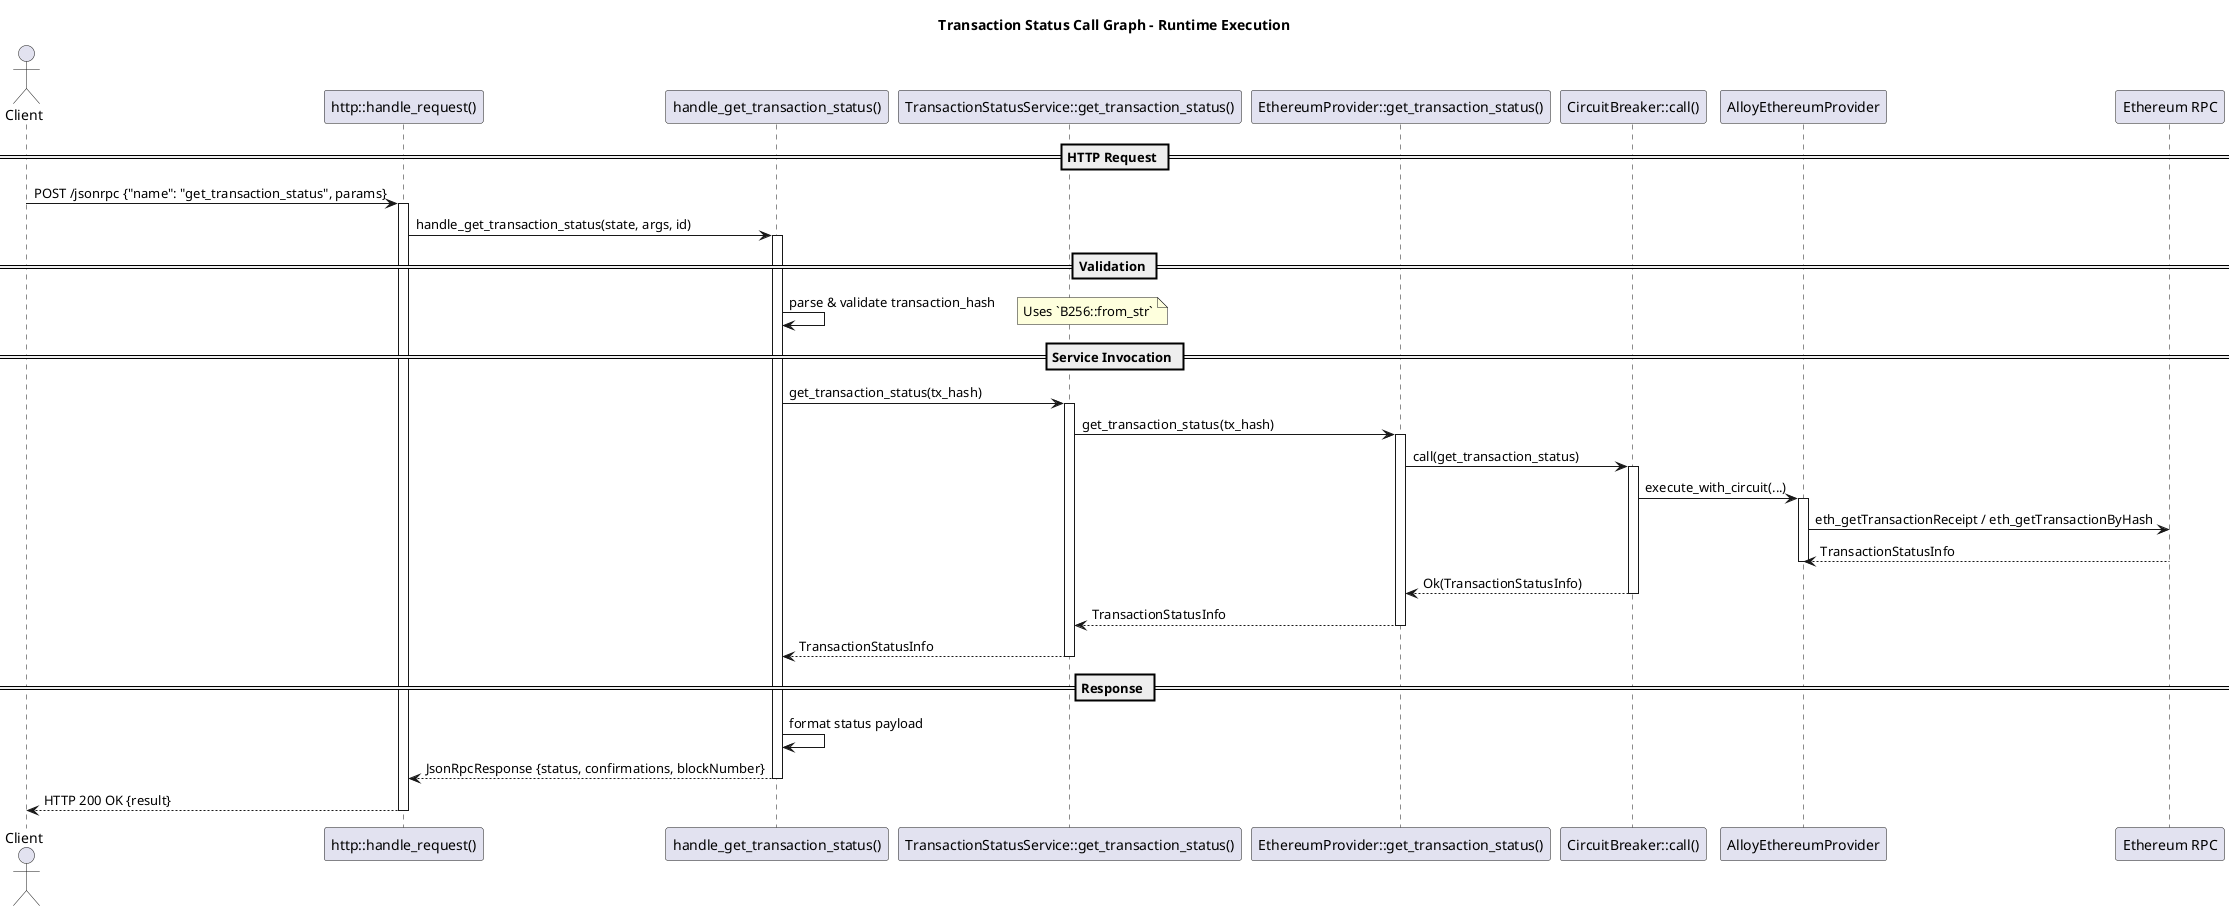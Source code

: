 @startuml transaction_status_call_graph
title Transaction Status Call Graph - Runtime Execution

actor Client
participant "http::handle_request()" as http_handler
participant "handle_get_transaction_status()" as status_handler
participant "TransactionStatusService::get_transaction_status()" as status_service
participant "EthereumProvider::get_transaction_status()" as provider
participant "CircuitBreaker::call()" as circuit_breaker
participant "AlloyEthereumProvider" as alloy_provider
participant "Ethereum RPC" as eth_rpc

== HTTP Request ==
Client -> http_handler: POST /jsonrpc {"name": "get_transaction_status", params}
activate http_handler
http_handler -> status_handler: handle_get_transaction_status(state, args, id)
activate status_handler

== Validation ==
status_handler -> status_handler: parse & validate transaction_hash
note right: Uses `B256::from_str`

== Service Invocation ==
status_handler -> status_service: get_transaction_status(tx_hash)
activate status_service

status_service -> provider: get_transaction_status(tx_hash)
activate provider
provider -> circuit_breaker: call(get_transaction_status)
activate circuit_breaker
circuit_breaker -> alloy_provider: execute_with_circuit(...)
activate alloy_provider
alloy_provider -> eth_rpc: eth_getTransactionReceipt / eth_getTransactionByHash
eth_rpc --> alloy_provider: TransactionStatusInfo
deactivate alloy_provider
circuit_breaker --> provider: Ok(TransactionStatusInfo)
deactivate circuit_breaker
provider --> status_service: TransactionStatusInfo
deactivate provider

status_service --> status_handler: TransactionStatusInfo
deactivate status_service

== Response ==
status_handler -> status_handler: format status payload
status_handler --> http_handler: JsonRpcResponse {status, confirmations, blockNumber}
deactivate status_handler

http_handler --> Client: HTTP 200 OK {result}
deactivate http_handler

@enduml
